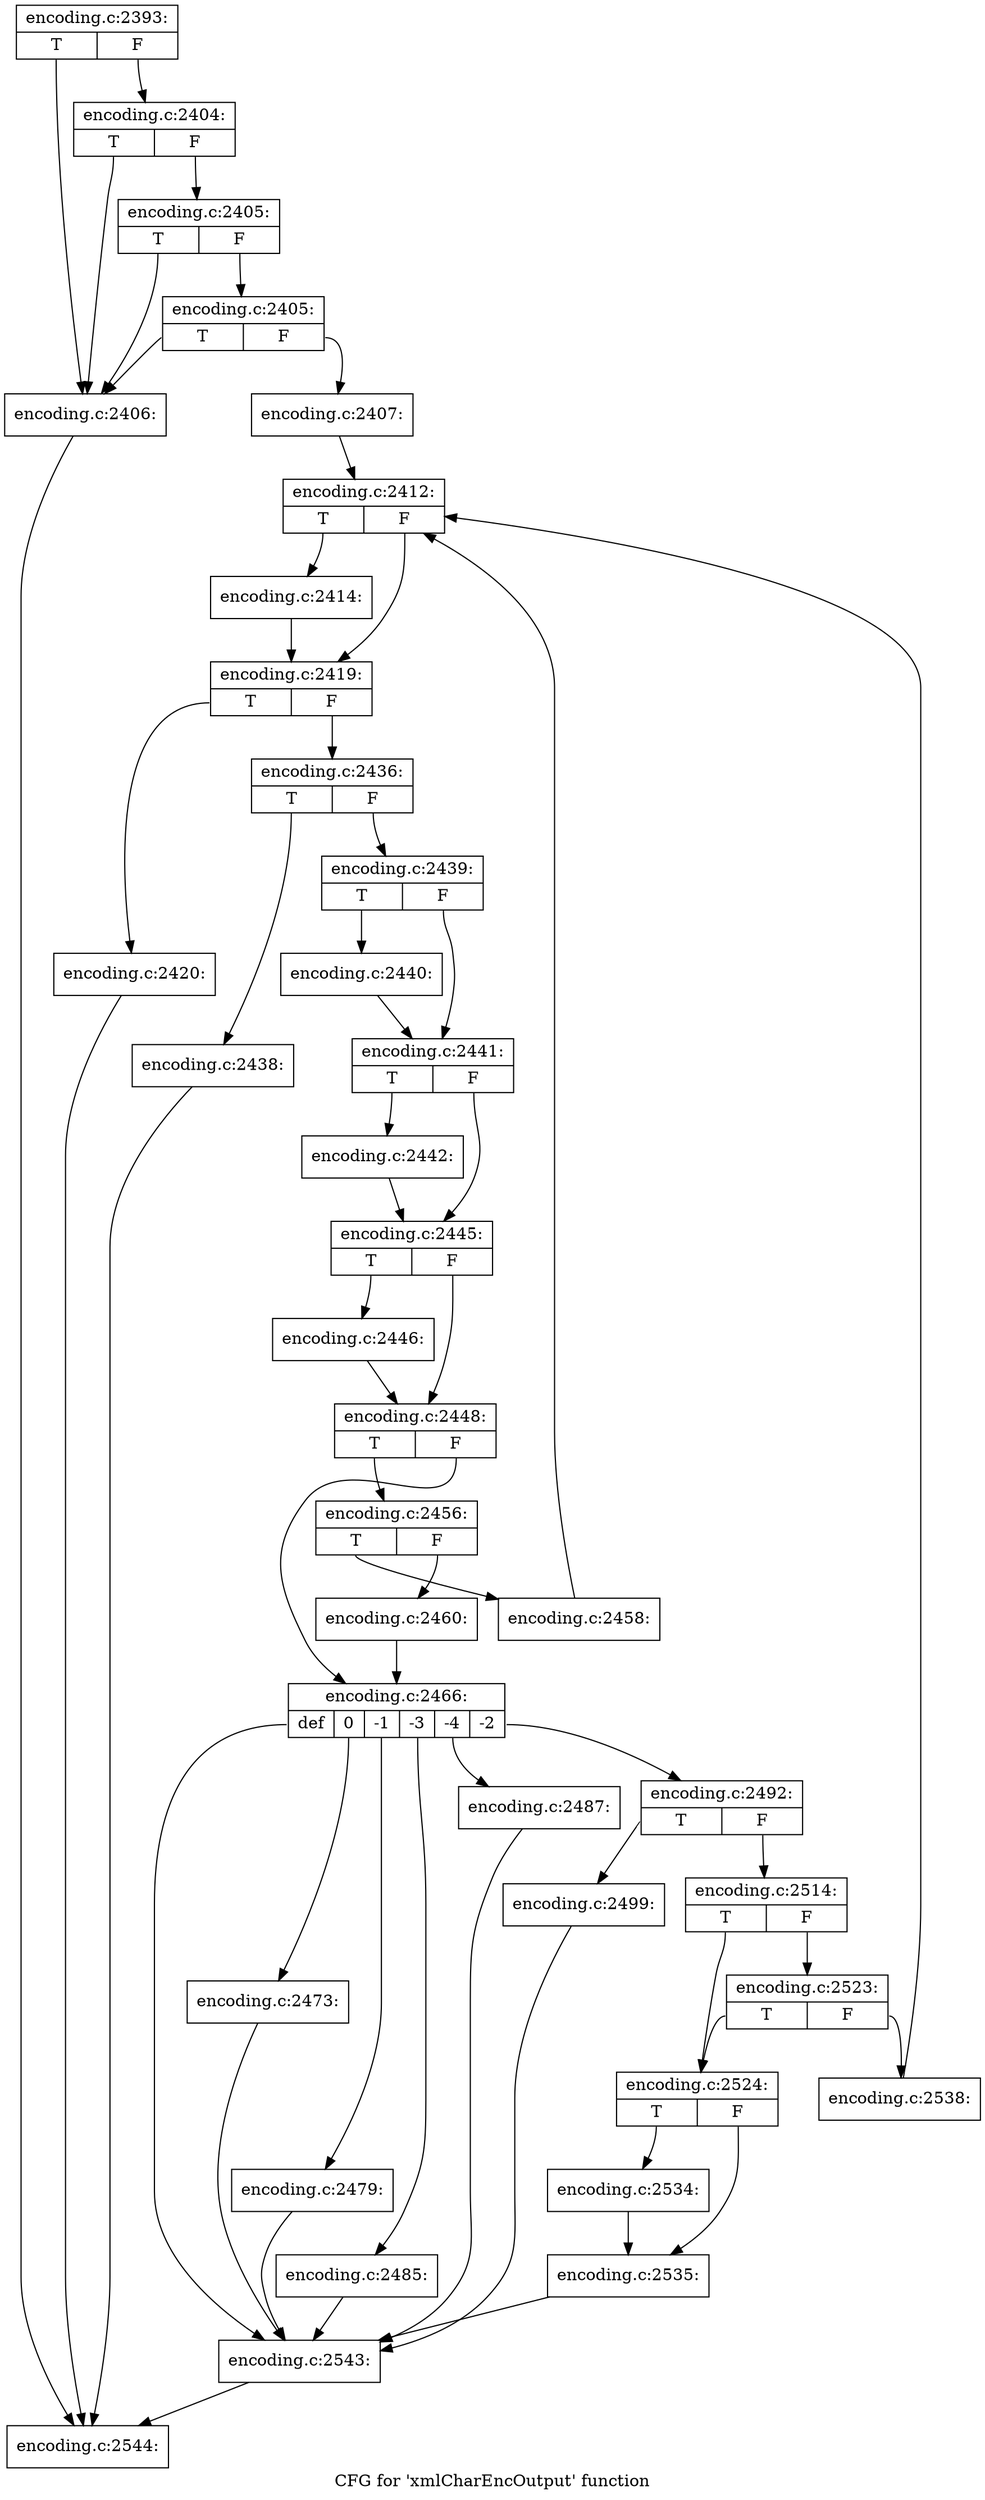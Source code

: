 digraph "CFG for 'xmlCharEncOutput' function" {
	label="CFG for 'xmlCharEncOutput' function";

	Node0x5557bd9634d0 [shape=record,label="{encoding.c:2393:|{<s0>T|<s1>F}}"];
	Node0x5557bd9634d0:s0 -> Node0x5557bd96cc00;
	Node0x5557bd9634d0:s1 -> Node0x5557bd96cda0;
	Node0x5557bd96cda0 [shape=record,label="{encoding.c:2404:|{<s0>T|<s1>F}}"];
	Node0x5557bd96cda0:s0 -> Node0x5557bd96cc00;
	Node0x5557bd96cda0:s1 -> Node0x5557bd96cd20;
	Node0x5557bd96cd20 [shape=record,label="{encoding.c:2405:|{<s0>T|<s1>F}}"];
	Node0x5557bd96cd20:s0 -> Node0x5557bd96cc00;
	Node0x5557bd96cd20:s1 -> Node0x5557bd96cca0;
	Node0x5557bd96cca0 [shape=record,label="{encoding.c:2405:|{<s0>T|<s1>F}}"];
	Node0x5557bd96cca0:s0 -> Node0x5557bd96cc00;
	Node0x5557bd96cca0:s1 -> Node0x5557bd96cc50;
	Node0x5557bd96cc00 [shape=record,label="{encoding.c:2406:}"];
	Node0x5557bd96cc00 -> Node0x5557bd959780;
	Node0x5557bd96cc50 [shape=record,label="{encoding.c:2407:}"];
	Node0x5557bd96cc50 -> Node0x5557bd96e6f0;
	Node0x5557bd96e6f0 [shape=record,label="{encoding.c:2412:|{<s0>T|<s1>F}}"];
	Node0x5557bd96e6f0:s0 -> Node0x5557bd96ea30;
	Node0x5557bd96e6f0:s1 -> Node0x5557bd96ea80;
	Node0x5557bd96ea30 [shape=record,label="{encoding.c:2414:}"];
	Node0x5557bd96ea30 -> Node0x5557bd96ea80;
	Node0x5557bd96ea80 [shape=record,label="{encoding.c:2419:|{<s0>T|<s1>F}}"];
	Node0x5557bd96ea80:s0 -> Node0x5557bd96efc0;
	Node0x5557bd96ea80:s1 -> Node0x5557bd96f010;
	Node0x5557bd96efc0 [shape=record,label="{encoding.c:2420:}"];
	Node0x5557bd96efc0 -> Node0x5557bd959780;
	Node0x5557bd96f010 [shape=record,label="{encoding.c:2436:|{<s0>T|<s1>F}}"];
	Node0x5557bd96f010:s0 -> Node0x5557bd9708f0;
	Node0x5557bd96f010:s1 -> Node0x5557bd970940;
	Node0x5557bd9708f0 [shape=record,label="{encoding.c:2438:}"];
	Node0x5557bd9708f0 -> Node0x5557bd959780;
	Node0x5557bd970940 [shape=record,label="{encoding.c:2439:|{<s0>T|<s1>F}}"];
	Node0x5557bd970940:s0 -> Node0x5557bd970dd0;
	Node0x5557bd970940:s1 -> Node0x5557bd970e20;
	Node0x5557bd970dd0 [shape=record,label="{encoding.c:2440:}"];
	Node0x5557bd970dd0 -> Node0x5557bd970e20;
	Node0x5557bd970e20 [shape=record,label="{encoding.c:2441:|{<s0>T|<s1>F}}"];
	Node0x5557bd970e20:s0 -> Node0x5557bd971370;
	Node0x5557bd970e20:s1 -> Node0x5557bd9713c0;
	Node0x5557bd971370 [shape=record,label="{encoding.c:2442:}"];
	Node0x5557bd971370 -> Node0x5557bd9713c0;
	Node0x5557bd9713c0 [shape=record,label="{encoding.c:2445:|{<s0>T|<s1>F}}"];
	Node0x5557bd9713c0:s0 -> Node0x5557bd971fd0;
	Node0x5557bd9713c0:s1 -> Node0x5557bd972020;
	Node0x5557bd971fd0 [shape=record,label="{encoding.c:2446:}"];
	Node0x5557bd971fd0 -> Node0x5557bd972020;
	Node0x5557bd972020 [shape=record,label="{encoding.c:2448:|{<s0>T|<s1>F}}"];
	Node0x5557bd972020:s0 -> Node0x5557bd973840;
	Node0x5557bd972020:s1 -> Node0x5557bd973890;
	Node0x5557bd973840 [shape=record,label="{encoding.c:2456:|{<s0>T|<s1>F}}"];
	Node0x5557bd973840:s0 -> Node0x5557bd973c80;
	Node0x5557bd973840:s1 -> Node0x5557bd973cd0;
	Node0x5557bd973c80 [shape=record,label="{encoding.c:2458:}"];
	Node0x5557bd973c80 -> Node0x5557bd96e6f0;
	Node0x5557bd973cd0 [shape=record,label="{encoding.c:2460:}"];
	Node0x5557bd973cd0 -> Node0x5557bd973890;
	Node0x5557bd973890 [shape=record,label="{encoding.c:2466:|{<s0>def|<s1>0|<s2>-1|<s3>-3|<s4>-4|<s5>-2}}"];
	Node0x5557bd973890:s0 -> Node0x5557bd9742b0;
	Node0x5557bd973890:s1 -> Node0x5557bd9746d0;
	Node0x5557bd973890:s2 -> Node0x5557bd9747b0;
	Node0x5557bd973890:s3 -> Node0x5557bd974890;
	Node0x5557bd973890:s4 -> Node0x5557bd9749b0;
	Node0x5557bd973890:s5 -> Node0x5557bd874e80;
	Node0x5557bd9746d0 [shape=record,label="{encoding.c:2473:}"];
	Node0x5557bd9746d0 -> Node0x5557bd9742b0;
	Node0x5557bd9747b0 [shape=record,label="{encoding.c:2479:}"];
	Node0x5557bd9747b0 -> Node0x5557bd9742b0;
	Node0x5557bd974890 [shape=record,label="{encoding.c:2485:}"];
	Node0x5557bd974890 -> Node0x5557bd9742b0;
	Node0x5557bd9749b0 [shape=record,label="{encoding.c:2487:}"];
	Node0x5557bd9749b0 -> Node0x5557bd9742b0;
	Node0x5557bd874e80 [shape=record,label="{encoding.c:2492:|{<s0>T|<s1>F}}"];
	Node0x5557bd874e80:s0 -> Node0x5557bd976b20;
	Node0x5557bd874e80:s1 -> Node0x5557bd976b70;
	Node0x5557bd976b20 [shape=record,label="{encoding.c:2499:}"];
	Node0x5557bd976b20 -> Node0x5557bd9742b0;
	Node0x5557bd976b70 [shape=record,label="{encoding.c:2514:|{<s0>T|<s1>F}}"];
	Node0x5557bd976b70:s0 -> Node0x5557bd9784e0;
	Node0x5557bd976b70:s1 -> Node0x5557bd978580;
	Node0x5557bd978580 [shape=record,label="{encoding.c:2523:|{<s0>T|<s1>F}}"];
	Node0x5557bd978580:s0 -> Node0x5557bd9784e0;
	Node0x5557bd978580:s1 -> Node0x5557bd978530;
	Node0x5557bd9784e0 [shape=record,label="{encoding.c:2524:|{<s0>T|<s1>F}}"];
	Node0x5557bd9784e0:s0 -> Node0x5557bd979d60;
	Node0x5557bd9784e0:s1 -> Node0x5557bd979db0;
	Node0x5557bd979d60 [shape=record,label="{encoding.c:2534:}"];
	Node0x5557bd979d60 -> Node0x5557bd979db0;
	Node0x5557bd979db0 [shape=record,label="{encoding.c:2535:}"];
	Node0x5557bd979db0 -> Node0x5557bd9742b0;
	Node0x5557bd978530 [shape=record,label="{encoding.c:2538:}"];
	Node0x5557bd978530 -> Node0x5557bd96e6f0;
	Node0x5557bd9742b0 [shape=record,label="{encoding.c:2543:}"];
	Node0x5557bd9742b0 -> Node0x5557bd959780;
	Node0x5557bd959780 [shape=record,label="{encoding.c:2544:}"];
}
